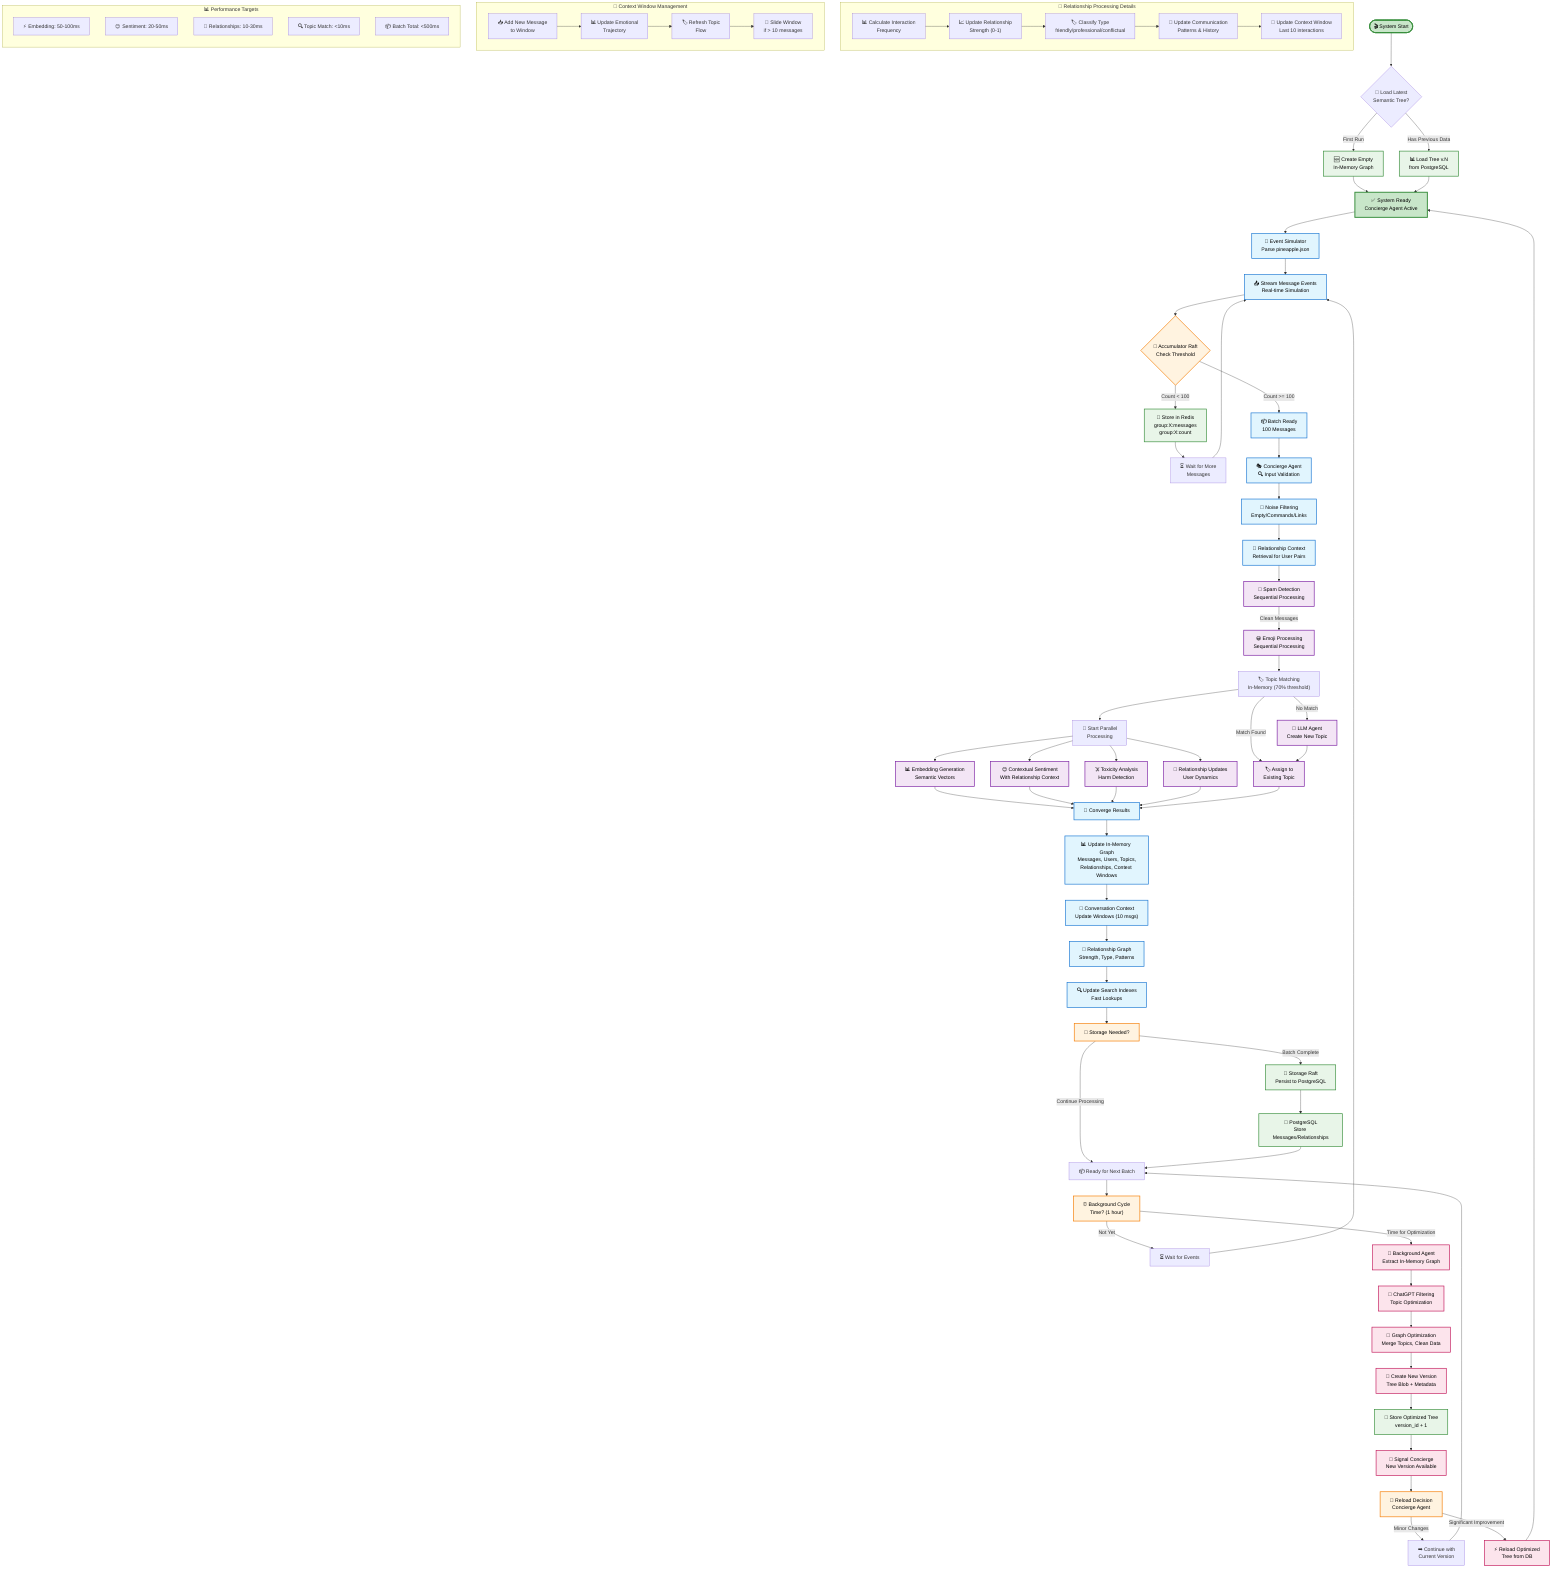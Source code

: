 flowchart TD
    %% Data Source & Event Generation
    Start([🎬 System Start]) --> LoadTree{🔄 Load Latest<br/>Semantic Tree?}
    LoadTree -->|First Run| EmptyGraph[🆕 Create Empty<br/>In-Memory Graph]
    LoadTree -->|Has Previous Data| LoadGraph[📊 Load Tree v.N<br/>from PostgreSQL]
    
    EmptyGraph --> Ready[✅ System Ready<br/>Concierge Agent Active]
    LoadGraph --> Ready
    
    %% Event Simulation Flow
    Ready --> SimStart[🎪 Event Simulator<br/>Parse pineapple.json]
    SimStart --> EventStream[📤 Stream Message Events<br/>Real-time Simulation]
    
    %% Accumulation Phase
    EventStream --> AccumCheck{🌊 Accumulator Raft<br/>Check Threshold}
    AccumCheck -->|Count < 100| RedisStore["🔴 Store in Redis<br/>group:X:messages<br/>group:X:count"]
    AccumCheck -->|Count >= 100| BatchReady[📦 Batch Ready<br/>100 Messages]
    
    RedisStore --> WaitMore["⏳ Wait for More<br/>Messages"]
    WaitMore --> EventStream
    
    %% Concierge Processing Pipeline
    BatchReady --> Validate["🎭 Concierge Agent<br/>🔍 Input Validation"]
    Validate --> NoiseFilter["🧹 Noise Filtering<br/>Empty/Commands/Links"]
    NoiseFilter --> ContextRetrieval["🤝 Relationship Context<br/>Retrieval for User Pairs"]
    
    %% Sequential Processing Phase
    ContextRetrieval --> SpamDetect["🚫 Spam Detection<br/>Sequential Processing"]
    SpamDetect -->|Clean Messages| EmojiProcess["😀 Emoji Processing<br/>Sequential Processing"]
    EmojiProcess --> TopicMatch["🏷️ Topic Matching<br/>In-Memory (70% threshold)"]
    
    %% Parallel Processing Phase
    TopicMatch --> ParallelStart["🔄 Start Parallel<br/>Processing"]
    
    ParallelStart --> EmbedGen["📊 Embedding Generation<br/>Semantic Vectors"]
    ParallelStart --> SentAnalysis["😊 Contextual Sentiment<br/>With Relationship Context"]
    ParallelStart --> ToxicCheck["☠️ Toxicity Analysis<br/>Harm Detection"]
    ParallelStart --> RelUpdate["🤝 Relationship Updates<br/>User Dynamics"]
    
    %% Topic Assignment
    TopicMatch -->|No Match| TopicCreate["🧠 LLM Agent<br/>Create New Topic"]
    TopicMatch -->|Match Found| TopicAssign["🏷️ Assign to<br/>Existing Topic"]
    TopicCreate --> TopicAssign
    
    %% Convergence & Graph Updates
    EmbedGen --> Converge["🎯 Converge Results"]
    SentAnalysis --> Converge
    ToxicCheck --> Converge
    RelUpdate --> Converge
    TopicAssign --> Converge
    
    %% In-Memory Graph Updates
    Converge --> GraphUpdate["📊 Update In-Memory Graph<br/>Messages, Users, Topics,<br/>Relationships, Context Windows"]
    
    GraphUpdate --> ConvUpdate["💬 Conversation Context<br/>Update Windows (10 msgs)"]
    ConvUpdate --> RelGraphUpdate["🤝 Relationship Graph<br/>Strength, Type, Patterns"]
    RelGraphUpdate --> IndexUpdate["🔍 Update Search Indexes<br/>Fast Lookups"]
    
    %% Storage Decision
    IndexUpdate --> StorageDecision["💾 Storage Needed?"]
    StorageDecision -->|Batch Complete| StorageRaft["💾 Storage Raft<br/>Persist to PostgreSQL"]
    StorageDecision -->|Continue Processing| NextBatch["📦 Ready for Next Batch"]
    
    StorageRaft --> DBStore["🐘 PostgreSQL<br/>Store Messages/Relationships"]
    DBStore --> NextBatch
    
    %% Background Optimization Cycle
    NextBatch --> TimeCheck["⏰ Background Cycle<br/>Time? (1 hour)"]
    TimeCheck -->|Not Yet| WaitEvents["⏳ Wait for Events"]
    TimeCheck -->|Time for Optimization| BGExtract["🎯 Background Agent<br/>Extract In-Memory Graph"]
    
    WaitEvents --> EventStream
    
    %% Background Processing
    BGExtract --> ChatGPTFilter["🤖 ChatGPT Filtering<br/>Topic Optimization"]
    ChatGPTFilter --> GraphOptimize["🔧 Graph Optimization<br/>Merge Topics, Clean Data"]
    GraphOptimize --> VersionCreate["📝 Create New Version<br/>Tree Blob + Metadata"]
    VersionCreate --> VersionStore["🐘 Store Optimized Tree<br/>version_id + 1"]
    VersionStore --> VersionSignal["🔔 Signal Concierge<br/>New Version Available"]
    
    %% Version Reload
    VersionSignal --> ReloadDecision["🔄 Reload Decision<br/>Concierge Agent"]
    ReloadDecision -->|Significant Improvement| ReloadGraph["⚡ Reload Optimized<br/>Tree from DB"]
    ReloadDecision -->|Minor Changes| ContinueProcessing["➡️ Continue with<br/>Current Version"]
    
    ReloadGraph --> Ready
    ContinueProcessing --> NextBatch
    
    %% Relationship & Context Specific Flows
    subgraph RelationshipFlow ["🤝 Relationship Processing Details"]
        direction LR
        R1["📊 Calculate Interaction<br/>Frequency"] --> R2["📈 Update Relationship<br/>Strength (0-1)"]
        R2 --> R3["🏷️ Classify Type<br/>friendly/professional/conflictual"]
        R3 --> R4["📝 Update Communication<br/>Patterns & History"]
        R4 --> R5["💬 Update Context Window<br/>Last 10 interactions"]
    end
    
    subgraph ContextFlow ["💬 Context Window Management"]
        direction LR
        C1["📥 Add New Message<br/>to Window"] --> C2["📊 Update Emotional<br/>Trajectory"]
        C2 --> C3["🏷️ Refresh Topic<br/>Flow"] --> C4["🔄 Slide Window<br/>if > 10 messages"]
    end
    
    %% Performance Metrics
    subgraph Metrics ["📊 Performance Targets"]
        direction TB
        M1[⚡ Embedding: 50-100ms]
        M2[😊 Sentiment: 20-50ms]
        M3[🤝 Relationships: 10-30ms]
        M4[🔍 Topic Match: <10ms]
        M5[📦 Batch Total: <500ms]
    end
    
    %% Styling
    classDef startStyle fill:#c8e6c9,stroke:#388e3c,stroke-width:3px,color:#000
    classDef processStyle fill:#e1f5fe,stroke:#1976d2,stroke-width:2px,color:#000
    classDef decisionStyle fill:#fff3e0,stroke:#f57c00,stroke-width:2px,color:#000
    classDef agentStyle fill:#f3e5f5,stroke:#7b1fa2,stroke-width:2px,color:#000
    classDef storageStyle fill:#e8f5e8,stroke:#388e3c,stroke-width:2px,color:#000
    classDef contextStyle fill:#fce4ec,stroke:#c2185b,stroke-width:2px,color:#000
    
    class Start,Ready startStyle
    class SimStart,EventStream,BatchReady,Validate,NoiseFilter,ContextRetrieval,Converge,GraphUpdate,ConvUpdate,RelGraphUpdate,IndexUpdate processStyle
    class AccumCheck,StorageDecision,TimeCheck,ReloadDecision decisionStyle
    class SpamDetect,EmojiProcess,EmbedGen,SentAnalysis,ToxicCheck,RelUpdate,TopicCreate,TopicAssign agentStyle
    class RedisStore,StorageRaft,DBStore,VersionStore,LoadGraph,EmptyGraph storageStyle
    class BGExtract,ChatGPTFilter,GraphOptimize,VersionCreate,VersionSignal,ReloadGraph contextStyle